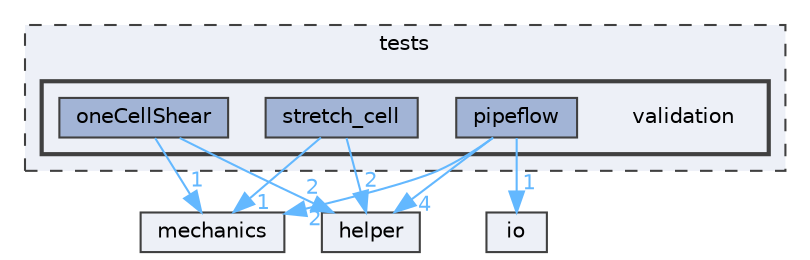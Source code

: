 digraph "tests/validation"
{
 // LATEX_PDF_SIZE
  bgcolor="transparent";
  edge [fontname=Helvetica,fontsize=10,labelfontname=Helvetica,labelfontsize=10];
  node [fontname=Helvetica,fontsize=10,shape=box,height=0.2,width=0.4];
  compound=true
  subgraph clusterdir_59425e443f801f1f2fd8bbe4959a3ccf {
    graph [ bgcolor="#edf0f7", pencolor="grey25", label="tests", fontname=Helvetica,fontsize=10 style="filled,dashed", URL="dir_59425e443f801f1f2fd8bbe4959a3ccf.html",tooltip=""]
  subgraph clusterdir_e7c7b16542faa38cb4655ff1750d3604 {
    graph [ bgcolor="#edf0f7", pencolor="grey25", label="", fontname=Helvetica,fontsize=10 style="filled,bold", URL="dir_e7c7b16542faa38cb4655ff1750d3604.html",tooltip=""]
    dir_e7c7b16542faa38cb4655ff1750d3604 [shape=plaintext, label="validation"];
  dir_9224f115539ef219b45177c7ebe78751 [label="oneCellShear", fillcolor="#a2b4d6", color="grey25", style="filled", URL="dir_9224f115539ef219b45177c7ebe78751.html",tooltip=""];
  dir_61d7c1e3a8624d024024e4f390e44755 [label="pipeflow", fillcolor="#a2b4d6", color="grey25", style="filled", URL="dir_61d7c1e3a8624d024024e4f390e44755.html",tooltip=""];
  dir_a7d8814c99f27de85a39a463c43961b3 [label="stretch_cell", fillcolor="#a2b4d6", color="grey25", style="filled", URL="dir_a7d8814c99f27de85a39a463c43961b3.html",tooltip=""];
  }
  }
  dir_bc161955dc3a3d2485839eba21420d01 [label="io", fillcolor="#edf0f7", color="grey25", style="filled", URL="dir_bc161955dc3a3d2485839eba21420d01.html",tooltip=""];
  dir_f85e6b512652ee2faa4ff4027d5d7588 [label="mechanics", fillcolor="#edf0f7", color="grey25", style="filled", URL="dir_f85e6b512652ee2faa4ff4027d5d7588.html",tooltip=""];
  dir_d634f21e635b1ea642c8b957ecf78b4f [label="helper", fillcolor="#edf0f7", color="grey25", style="filled", URL="dir_d634f21e635b1ea642c8b957ecf78b4f.html",tooltip=""];
  dir_9224f115539ef219b45177c7ebe78751->dir_d634f21e635b1ea642c8b957ecf78b4f [headlabel="2", labeldistance=1.5 headhref="dir_000015_000010.html" href="dir_000015_000010.html" color="steelblue1" fontcolor="steelblue1"];
  dir_9224f115539ef219b45177c7ebe78751->dir_f85e6b512652ee2faa4ff4027d5d7588 [headlabel="1", labeldistance=1.5 headhref="dir_000015_000012.html" href="dir_000015_000012.html" color="steelblue1" fontcolor="steelblue1"];
  dir_61d7c1e3a8624d024024e4f390e44755->dir_bc161955dc3a3d2485839eba21420d01 [headlabel="1", labeldistance=1.5 headhref="dir_000020_000011.html" href="dir_000020_000011.html" color="steelblue1" fontcolor="steelblue1"];
  dir_61d7c1e3a8624d024024e4f390e44755->dir_d634f21e635b1ea642c8b957ecf78b4f [headlabel="4", labeldistance=1.5 headhref="dir_000020_000010.html" href="dir_000020_000010.html" color="steelblue1" fontcolor="steelblue1"];
  dir_61d7c1e3a8624d024024e4f390e44755->dir_f85e6b512652ee2faa4ff4027d5d7588 [headlabel="2", labeldistance=1.5 headhref="dir_000020_000012.html" href="dir_000020_000012.html" color="steelblue1" fontcolor="steelblue1"];
  dir_a7d8814c99f27de85a39a463c43961b3->dir_d634f21e635b1ea642c8b957ecf78b4f [headlabel="2", labeldistance=1.5 headhref="dir_000024_000010.html" href="dir_000024_000010.html" color="steelblue1" fontcolor="steelblue1"];
  dir_a7d8814c99f27de85a39a463c43961b3->dir_f85e6b512652ee2faa4ff4027d5d7588 [headlabel="1", labeldistance=1.5 headhref="dir_000024_000012.html" href="dir_000024_000012.html" color="steelblue1" fontcolor="steelblue1"];
}
